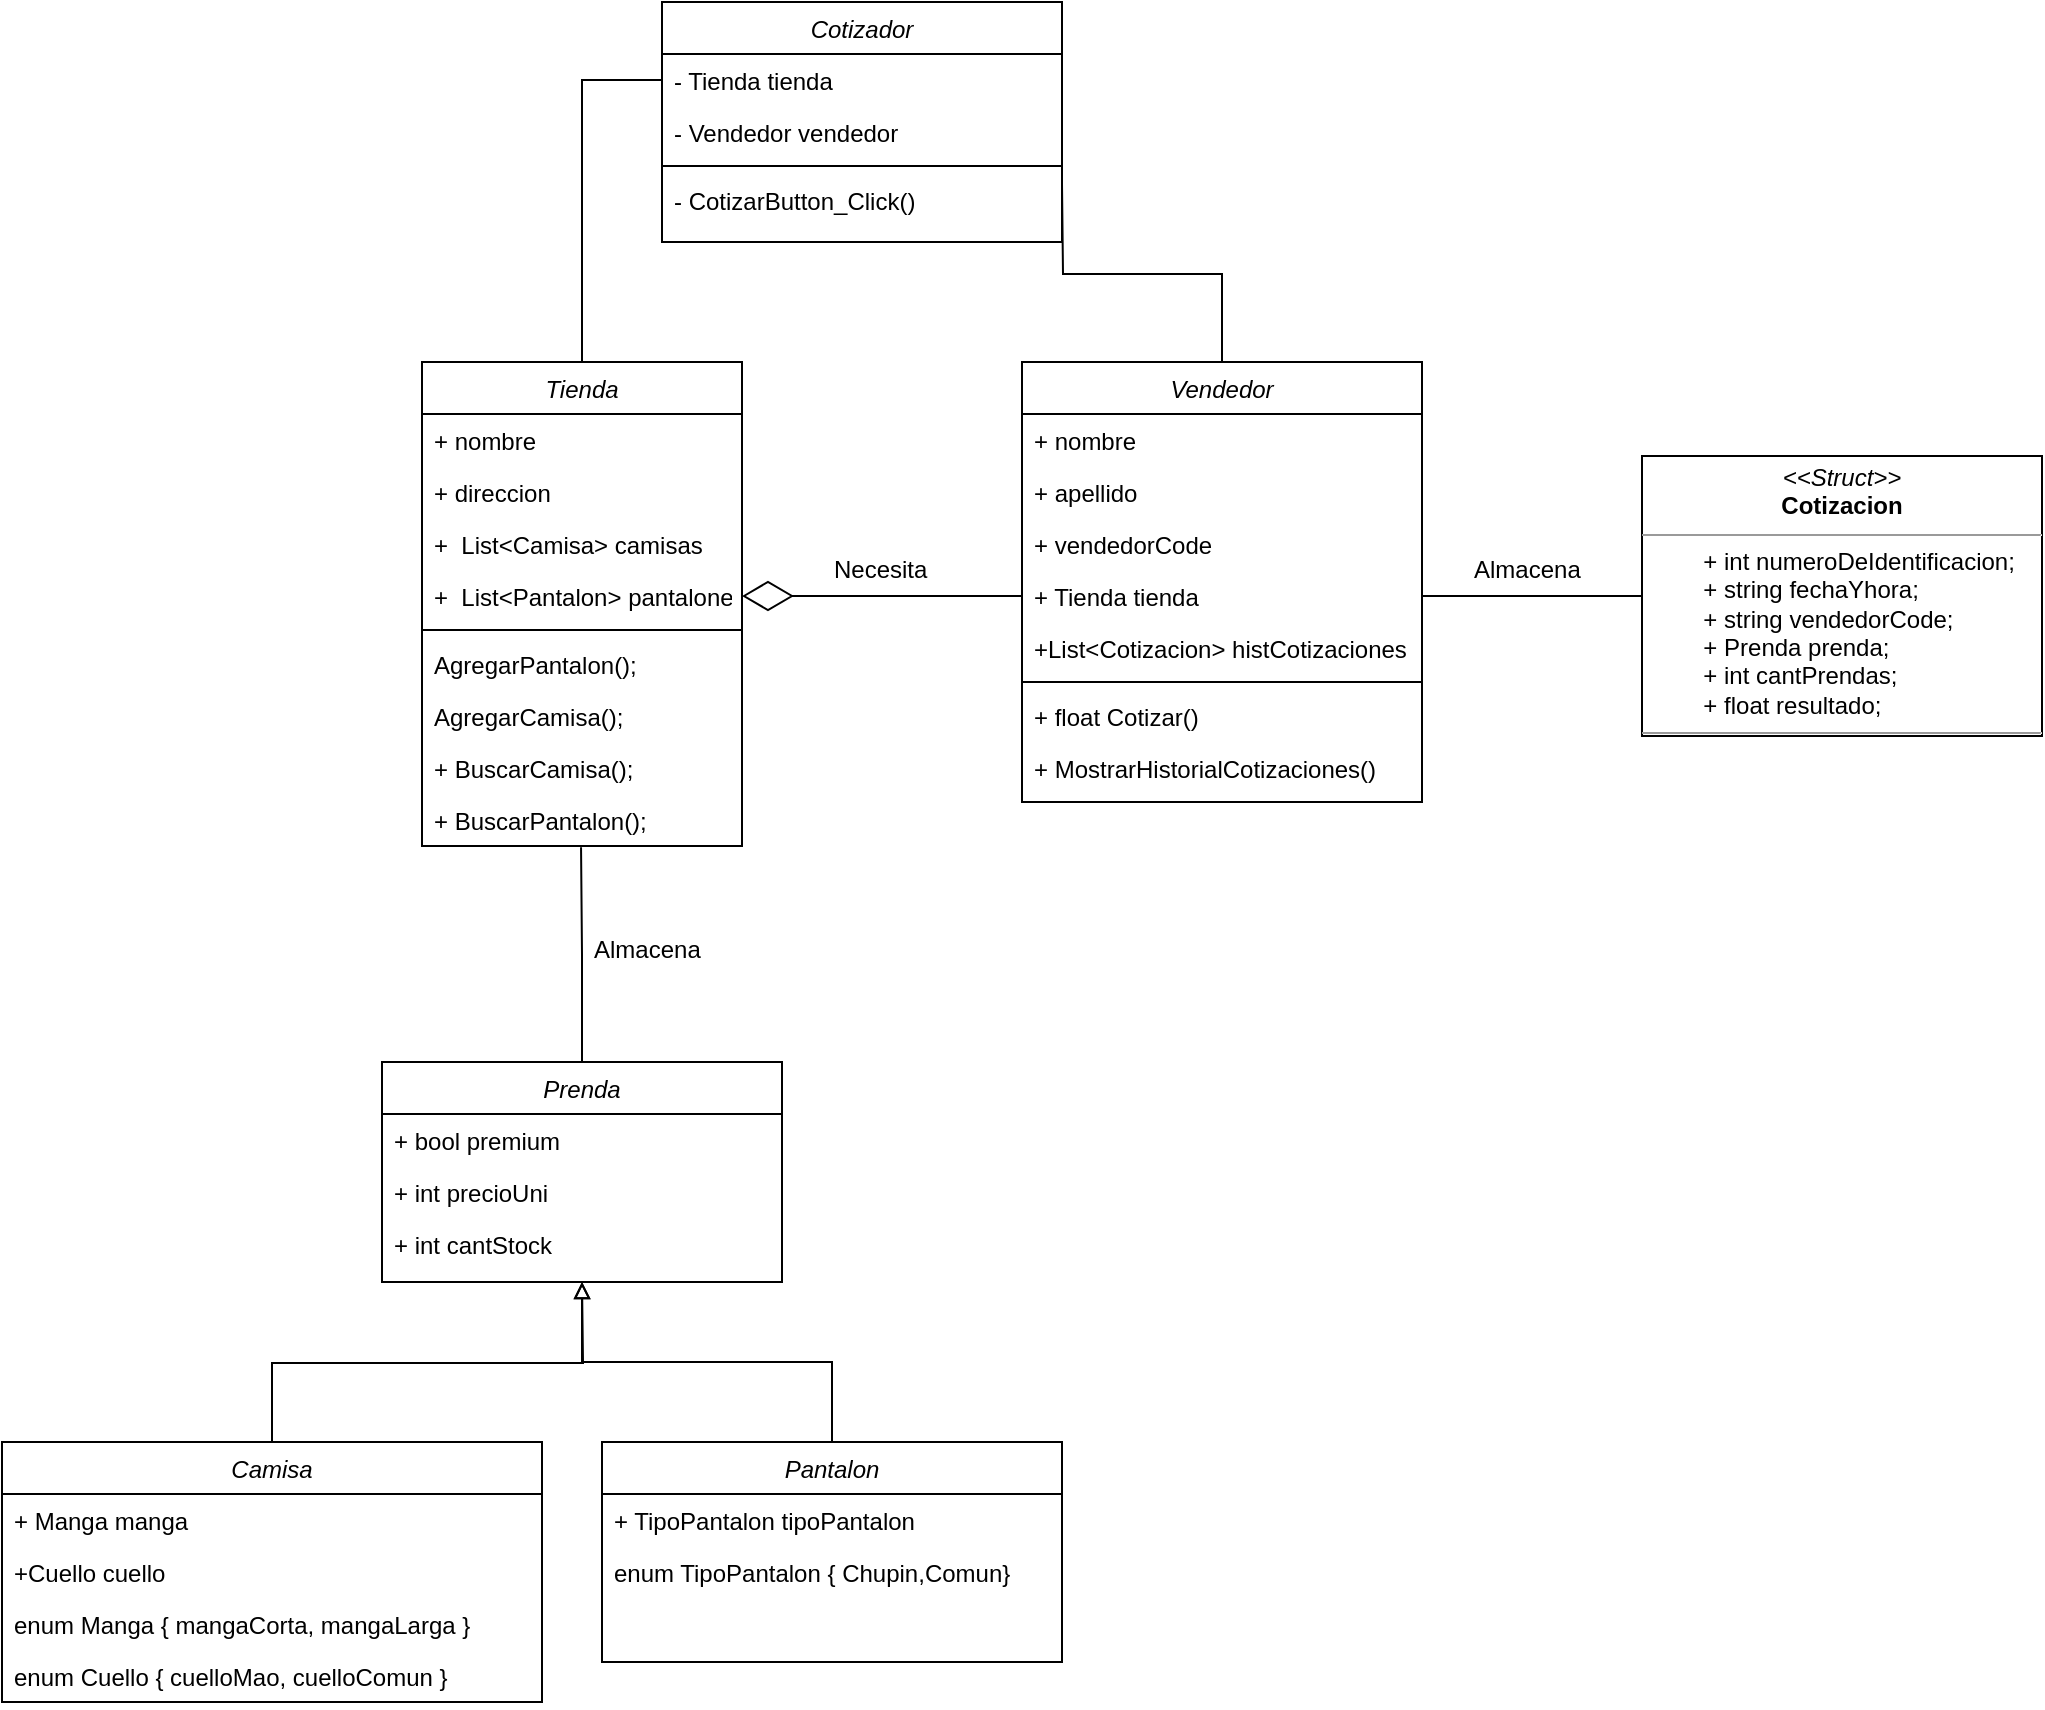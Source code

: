 <mxfile version="20.8.5" type="device"><diagram id="C5RBs43oDa-KdzZeNtuy" name="Page-1"><mxGraphModel dx="2626" dy="1011" grid="1" gridSize="10" guides="1" tooltips="1" connect="1" arrows="1" fold="1" page="1" pageScale="1" pageWidth="827" pageHeight="1169" math="0" shadow="0"><root><mxCell id="WIyWlLk6GJQsqaUBKTNV-0"/><mxCell id="WIyWlLk6GJQsqaUBKTNV-1" parent="WIyWlLk6GJQsqaUBKTNV-0"/><mxCell id="DUalq3_HGIYxqE2I8U9V-75" style="edgeStyle=orthogonalEdgeStyle;rounded=0;orthogonalLoop=1;jettySize=auto;html=1;exitX=0.5;exitY=0;exitDx=0;exitDy=0;entryX=0;entryY=0.5;entryDx=0;entryDy=0;startArrow=none;startFill=0;endArrow=none;endFill=0;endSize=23;" parent="WIyWlLk6GJQsqaUBKTNV-1" source="zkfFHV4jXpPFQw0GAbJ--0" target="DUalq3_HGIYxqE2I8U9V-63" edge="1"><mxGeometry relative="1" as="geometry"/></mxCell><mxCell id="zkfFHV4jXpPFQw0GAbJ--0" value="Tienda" style="swimlane;fontStyle=2;align=center;verticalAlign=top;childLayout=stackLayout;horizontal=1;startSize=26;horizontalStack=0;resizeParent=1;resizeLast=0;collapsible=1;marginBottom=0;rounded=0;shadow=0;strokeWidth=1;" parent="WIyWlLk6GJQsqaUBKTNV-1" vertex="1"><mxGeometry x="40" y="390" width="160" height="242" as="geometry"><mxRectangle x="230" y="140" width="160" height="26" as="alternateBounds"/></mxGeometry></mxCell><mxCell id="zkfFHV4jXpPFQw0GAbJ--1" value="+ nombre" style="text;align=left;verticalAlign=top;spacingLeft=4;spacingRight=4;overflow=hidden;rotatable=0;points=[[0,0.5],[1,0.5]];portConstraint=eastwest;" parent="zkfFHV4jXpPFQw0GAbJ--0" vertex="1"><mxGeometry y="26" width="160" height="26" as="geometry"/></mxCell><mxCell id="zkfFHV4jXpPFQw0GAbJ--2" value="+ direccion" style="text;align=left;verticalAlign=top;spacingLeft=4;spacingRight=4;overflow=hidden;rotatable=0;points=[[0,0.5],[1,0.5]];portConstraint=eastwest;rounded=0;shadow=0;html=0;" parent="zkfFHV4jXpPFQw0GAbJ--0" vertex="1"><mxGeometry y="52" width="160" height="26" as="geometry"/></mxCell><mxCell id="zkfFHV4jXpPFQw0GAbJ--3" value="+  List&lt;Camisa&gt; camisas" style="text;align=left;verticalAlign=top;spacingLeft=4;spacingRight=4;overflow=hidden;rotatable=0;points=[[0,0.5],[1,0.5]];portConstraint=eastwest;rounded=0;shadow=0;html=0;" parent="zkfFHV4jXpPFQw0GAbJ--0" vertex="1"><mxGeometry y="78" width="160" height="26" as="geometry"/></mxCell><mxCell id="DUalq3_HGIYxqE2I8U9V-0" value="+  List&lt;Pantalon&gt; pantalones" style="text;align=left;verticalAlign=top;spacingLeft=4;spacingRight=4;overflow=hidden;rotatable=0;points=[[0,0.5],[1,0.5]];portConstraint=eastwest;rounded=0;shadow=0;html=0;" parent="zkfFHV4jXpPFQw0GAbJ--0" vertex="1"><mxGeometry y="104" width="160" height="26" as="geometry"/></mxCell><mxCell id="zkfFHV4jXpPFQw0GAbJ--4" value="" style="line;html=1;strokeWidth=1;align=left;verticalAlign=middle;spacingTop=-1;spacingLeft=3;spacingRight=3;rotatable=0;labelPosition=right;points=[];portConstraint=eastwest;" parent="zkfFHV4jXpPFQw0GAbJ--0" vertex="1"><mxGeometry y="130" width="160" height="8" as="geometry"/></mxCell><mxCell id="zkfFHV4jXpPFQw0GAbJ--5" value="AgregarPantalon();" style="text;align=left;verticalAlign=top;spacingLeft=4;spacingRight=4;overflow=hidden;rotatable=0;points=[[0,0.5],[1,0.5]];portConstraint=eastwest;" parent="zkfFHV4jXpPFQw0GAbJ--0" vertex="1"><mxGeometry y="138" width="160" height="26" as="geometry"/></mxCell><mxCell id="DUalq3_HGIYxqE2I8U9V-2" value="AgregarCamisa();" style="text;align=left;verticalAlign=top;spacingLeft=4;spacingRight=4;overflow=hidden;rotatable=0;points=[[0,0.5],[1,0.5]];portConstraint=eastwest;" parent="zkfFHV4jXpPFQw0GAbJ--0" vertex="1"><mxGeometry y="164" width="160" height="26" as="geometry"/></mxCell><mxCell id="DUalq3_HGIYxqE2I8U9V-3" value="+ BuscarCamisa();" style="text;align=left;verticalAlign=top;spacingLeft=4;spacingRight=4;overflow=hidden;rotatable=0;points=[[0,0.5],[1,0.5]];portConstraint=eastwest;" parent="zkfFHV4jXpPFQw0GAbJ--0" vertex="1"><mxGeometry y="190" width="160" height="26" as="geometry"/></mxCell><mxCell id="DUalq3_HGIYxqE2I8U9V-4" value="+ BuscarPantalon();" style="text;align=left;verticalAlign=top;spacingLeft=4;spacingRight=4;overflow=hidden;rotatable=0;points=[[0,0.5],[1,0.5]];portConstraint=eastwest;" parent="zkfFHV4jXpPFQw0GAbJ--0" vertex="1"><mxGeometry y="216" width="160" height="26" as="geometry"/></mxCell><mxCell id="DUalq3_HGIYxqE2I8U9V-76" style="edgeStyle=orthogonalEdgeStyle;rounded=0;orthogonalLoop=1;jettySize=auto;html=1;exitX=0.5;exitY=0;exitDx=0;exitDy=0;entryX=1;entryY=0.5;entryDx=0;entryDy=0;startArrow=none;startFill=0;endArrow=none;endFill=0;endSize=23;" parent="WIyWlLk6GJQsqaUBKTNV-1" source="DUalq3_HGIYxqE2I8U9V-5" edge="1"><mxGeometry relative="1" as="geometry"><mxPoint x="360" y="301" as="targetPoint"/></mxGeometry></mxCell><mxCell id="DUalq3_HGIYxqE2I8U9V-5" value="Vendedor" style="swimlane;fontStyle=2;align=center;verticalAlign=top;childLayout=stackLayout;horizontal=1;startSize=26;horizontalStack=0;resizeParent=1;resizeLast=0;collapsible=1;marginBottom=0;rounded=0;shadow=0;strokeWidth=1;" parent="WIyWlLk6GJQsqaUBKTNV-1" vertex="1"><mxGeometry x="340" y="390" width="200" height="220" as="geometry"><mxRectangle x="230" y="140" width="160" height="26" as="alternateBounds"/></mxGeometry></mxCell><mxCell id="DUalq3_HGIYxqE2I8U9V-6" value="+ nombre" style="text;align=left;verticalAlign=top;spacingLeft=4;spacingRight=4;overflow=hidden;rotatable=0;points=[[0,0.5],[1,0.5]];portConstraint=eastwest;" parent="DUalq3_HGIYxqE2I8U9V-5" vertex="1"><mxGeometry y="26" width="200" height="26" as="geometry"/></mxCell><mxCell id="DUalq3_HGIYxqE2I8U9V-7" value="+ apellido" style="text;align=left;verticalAlign=top;spacingLeft=4;spacingRight=4;overflow=hidden;rotatable=0;points=[[0,0.5],[1,0.5]];portConstraint=eastwest;rounded=0;shadow=0;html=0;" parent="DUalq3_HGIYxqE2I8U9V-5" vertex="1"><mxGeometry y="52" width="200" height="26" as="geometry"/></mxCell><mxCell id="DUalq3_HGIYxqE2I8U9V-8" value="+ vendedorCode" style="text;align=left;verticalAlign=top;spacingLeft=4;spacingRight=4;overflow=hidden;rotatable=0;points=[[0,0.5],[1,0.5]];portConstraint=eastwest;rounded=0;shadow=0;html=0;" parent="DUalq3_HGIYxqE2I8U9V-5" vertex="1"><mxGeometry y="78" width="200" height="26" as="geometry"/></mxCell><mxCell id="DUalq3_HGIYxqE2I8U9V-9" value="+ Tienda tienda" style="text;align=left;verticalAlign=top;spacingLeft=4;spacingRight=4;overflow=hidden;rotatable=0;points=[[0,0.5],[1,0.5]];portConstraint=eastwest;rounded=0;shadow=0;html=0;" parent="DUalq3_HGIYxqE2I8U9V-5" vertex="1"><mxGeometry y="104" width="200" height="26" as="geometry"/></mxCell><mxCell id="DUalq3_HGIYxqE2I8U9V-15" value="+List&lt;Cotizacion&gt; histCotizaciones" style="text;align=left;verticalAlign=top;spacingLeft=4;spacingRight=4;overflow=hidden;rotatable=0;points=[[0,0.5],[1,0.5]];portConstraint=eastwest;rounded=0;shadow=0;html=0;" parent="DUalq3_HGIYxqE2I8U9V-5" vertex="1"><mxGeometry y="130" width="200" height="26" as="geometry"/></mxCell><mxCell id="DUalq3_HGIYxqE2I8U9V-10" value="" style="line;html=1;strokeWidth=1;align=left;verticalAlign=middle;spacingTop=-1;spacingLeft=3;spacingRight=3;rotatable=0;labelPosition=right;points=[];portConstraint=eastwest;" parent="DUalq3_HGIYxqE2I8U9V-5" vertex="1"><mxGeometry y="156" width="200" height="8" as="geometry"/></mxCell><mxCell id="DUalq3_HGIYxqE2I8U9V-11" value="+ float Cotizar()" style="text;align=left;verticalAlign=top;spacingLeft=4;spacingRight=4;overflow=hidden;rotatable=0;points=[[0,0.5],[1,0.5]];portConstraint=eastwest;" parent="DUalq3_HGIYxqE2I8U9V-5" vertex="1"><mxGeometry y="164" width="200" height="26" as="geometry"/></mxCell><mxCell id="DUalq3_HGIYxqE2I8U9V-12" value="+ MostrarHistorialCotizaciones()" style="text;align=left;verticalAlign=top;spacingLeft=4;spacingRight=4;overflow=hidden;rotatable=0;points=[[0,0.5],[1,0.5]];portConstraint=eastwest;" parent="DUalq3_HGIYxqE2I8U9V-5" vertex="1"><mxGeometry y="190" width="200" height="26" as="geometry"/></mxCell><mxCell id="DUalq3_HGIYxqE2I8U9V-32" value="&lt;p style=&quot;margin:0px;margin-top:4px;text-align:center;&quot;&gt;&lt;i&gt;&amp;lt;&amp;lt;Struct&amp;gt;&amp;gt;&lt;/i&gt;&lt;br&gt;&lt;b&gt;Cotizacion&lt;/b&gt;&lt;/p&gt;&lt;hr size=&quot;1&quot;&gt;&lt;p style=&quot;margin:0px;margin-left:4px;&quot;&gt;&amp;nbsp;&lt;span style=&quot;white-space: pre;&quot;&gt;&#9;&lt;/span&gt;+ int numeroDeIdentificacion;&lt;/p&gt;&lt;p style=&quot;margin:0px;margin-left:4px;&quot;&gt;&amp;nbsp; &amp;nbsp; &amp;nbsp; &amp;nbsp; + string fechaYhora;&lt;/p&gt;&lt;p style=&quot;margin:0px;margin-left:4px;&quot;&gt;&amp;nbsp; &amp;nbsp; &amp;nbsp; &amp;nbsp; + string vendedorCode;&lt;/p&gt;&lt;p style=&quot;margin:0px;margin-left:4px;&quot;&gt;&amp;nbsp; &amp;nbsp; &amp;nbsp; &amp;nbsp; + Prenda prenda;&lt;/p&gt;&lt;p style=&quot;margin:0px;margin-left:4px;&quot;&gt;&amp;nbsp; &amp;nbsp; &amp;nbsp; &amp;nbsp; + int cantPrendas;&lt;/p&gt;&lt;p style=&quot;margin:0px;margin-left:4px;&quot;&gt;&amp;nbsp; &amp;nbsp; &amp;nbsp; &amp;nbsp; + float resultado;&lt;/p&gt;&lt;hr size=&quot;1&quot;&gt;&lt;p style=&quot;margin:0px;margin-left:4px;&quot;&gt;&lt;br&gt;&lt;/p&gt;" style="verticalAlign=top;align=left;overflow=fill;fontSize=12;fontFamily=Helvetica;html=1;" parent="WIyWlLk6GJQsqaUBKTNV-1" vertex="1"><mxGeometry x="650" y="437" width="200" height="140" as="geometry"/></mxCell><mxCell id="DUalq3_HGIYxqE2I8U9V-56" style="edgeStyle=orthogonalEdgeStyle;rounded=0;orthogonalLoop=1;jettySize=auto;html=1;exitX=0.5;exitY=0;exitDx=0;exitDy=0;entryX=0.497;entryY=1.022;entryDx=0;entryDy=0;entryPerimeter=0;endArrow=none;endFill=0;" parent="WIyWlLk6GJQsqaUBKTNV-1" source="DUalq3_HGIYxqE2I8U9V-33" target="DUalq3_HGIYxqE2I8U9V-4" edge="1"><mxGeometry relative="1" as="geometry"/></mxCell><mxCell id="DUalq3_HGIYxqE2I8U9V-33" value="Prenda" style="swimlane;fontStyle=2;align=center;verticalAlign=top;childLayout=stackLayout;horizontal=1;startSize=26;horizontalStack=0;resizeParent=1;resizeLast=0;collapsible=1;marginBottom=0;rounded=0;shadow=0;strokeWidth=1;" parent="WIyWlLk6GJQsqaUBKTNV-1" vertex="1"><mxGeometry x="20" y="740" width="200" height="110" as="geometry"><mxRectangle x="230" y="140" width="160" height="26" as="alternateBounds"/></mxGeometry></mxCell><mxCell id="DUalq3_HGIYxqE2I8U9V-34" value="+ bool premium" style="text;align=left;verticalAlign=top;spacingLeft=4;spacingRight=4;overflow=hidden;rotatable=0;points=[[0,0.5],[1,0.5]];portConstraint=eastwest;" parent="DUalq3_HGIYxqE2I8U9V-33" vertex="1"><mxGeometry y="26" width="200" height="26" as="geometry"/></mxCell><mxCell id="DUalq3_HGIYxqE2I8U9V-35" value="+ int precioUni" style="text;align=left;verticalAlign=top;spacingLeft=4;spacingRight=4;overflow=hidden;rotatable=0;points=[[0,0.5],[1,0.5]];portConstraint=eastwest;rounded=0;shadow=0;html=0;" parent="DUalq3_HGIYxqE2I8U9V-33" vertex="1"><mxGeometry y="52" width="200" height="26" as="geometry"/></mxCell><mxCell id="DUalq3_HGIYxqE2I8U9V-36" value="+ int cantStock" style="text;align=left;verticalAlign=top;spacingLeft=4;spacingRight=4;overflow=hidden;rotatable=0;points=[[0,0.5],[1,0.5]];portConstraint=eastwest;rounded=0;shadow=0;html=0;" parent="DUalq3_HGIYxqE2I8U9V-33" vertex="1"><mxGeometry y="78" width="200" height="26" as="geometry"/></mxCell><mxCell id="DUalq3_HGIYxqE2I8U9V-52" style="edgeStyle=orthogonalEdgeStyle;rounded=0;orthogonalLoop=1;jettySize=auto;html=1;exitX=0.5;exitY=0;exitDx=0;exitDy=0;endArrow=block;endFill=0;" parent="WIyWlLk6GJQsqaUBKTNV-1" source="DUalq3_HGIYxqE2I8U9V-42" edge="1"><mxGeometry relative="1" as="geometry"><mxPoint x="120" y="850" as="targetPoint"/></mxGeometry></mxCell><mxCell id="DUalq3_HGIYxqE2I8U9V-42" value="Camisa" style="swimlane;fontStyle=2;align=center;verticalAlign=top;childLayout=stackLayout;horizontal=1;startSize=26;horizontalStack=0;resizeParent=1;resizeLast=0;collapsible=1;marginBottom=0;rounded=0;shadow=0;strokeWidth=1;" parent="WIyWlLk6GJQsqaUBKTNV-1" vertex="1"><mxGeometry x="-170" y="930" width="270" height="130" as="geometry"><mxRectangle x="230" y="140" width="160" height="26" as="alternateBounds"/></mxGeometry></mxCell><mxCell id="DUalq3_HGIYxqE2I8U9V-43" value="+ Manga manga" style="text;align=left;verticalAlign=top;spacingLeft=4;spacingRight=4;overflow=hidden;rotatable=0;points=[[0,0.5],[1,0.5]];portConstraint=eastwest;" parent="DUalq3_HGIYxqE2I8U9V-42" vertex="1"><mxGeometry y="26" width="270" height="26" as="geometry"/></mxCell><mxCell id="DUalq3_HGIYxqE2I8U9V-44" value="+Cuello cuello" style="text;align=left;verticalAlign=top;spacingLeft=4;spacingRight=4;overflow=hidden;rotatable=0;points=[[0,0.5],[1,0.5]];portConstraint=eastwest;rounded=0;shadow=0;html=0;" parent="DUalq3_HGIYxqE2I8U9V-42" vertex="1"><mxGeometry y="52" width="270" height="26" as="geometry"/></mxCell><mxCell id="DUalq3_HGIYxqE2I8U9V-45" value="enum Manga { mangaCorta, mangaLarga }" style="text;align=left;verticalAlign=top;spacingLeft=4;spacingRight=4;overflow=hidden;rotatable=0;points=[[0,0.5],[1,0.5]];portConstraint=eastwest;rounded=0;shadow=0;html=0;" parent="DUalq3_HGIYxqE2I8U9V-42" vertex="1"><mxGeometry y="78" width="270" height="26" as="geometry"/></mxCell><mxCell id="DUalq3_HGIYxqE2I8U9V-50" value="enum Cuello { cuelloMao, cuelloComun }" style="text;align=left;verticalAlign=top;spacingLeft=4;spacingRight=4;overflow=hidden;rotatable=0;points=[[0,0.5],[1,0.5]];portConstraint=eastwest;rounded=0;shadow=0;html=0;" parent="DUalq3_HGIYxqE2I8U9V-42" vertex="1"><mxGeometry y="104" width="270" height="26" as="geometry"/></mxCell><mxCell id="DUalq3_HGIYxqE2I8U9V-51" style="edgeStyle=orthogonalEdgeStyle;rounded=0;orthogonalLoop=1;jettySize=auto;html=1;exitX=0.5;exitY=0;exitDx=0;exitDy=0;entryX=0.5;entryY=1;entryDx=0;entryDy=0;endArrow=block;endFill=0;" parent="WIyWlLk6GJQsqaUBKTNV-1" source="DUalq3_HGIYxqE2I8U9V-46" target="DUalq3_HGIYxqE2I8U9V-33" edge="1"><mxGeometry relative="1" as="geometry"/></mxCell><mxCell id="DUalq3_HGIYxqE2I8U9V-46" value="Pantalon" style="swimlane;fontStyle=2;align=center;verticalAlign=top;childLayout=stackLayout;horizontal=1;startSize=26;horizontalStack=0;resizeParent=1;resizeLast=0;collapsible=1;marginBottom=0;rounded=0;shadow=0;strokeWidth=1;" parent="WIyWlLk6GJQsqaUBKTNV-1" vertex="1"><mxGeometry x="130" y="930" width="230" height="110" as="geometry"><mxRectangle x="230" y="140" width="160" height="26" as="alternateBounds"/></mxGeometry></mxCell><mxCell id="DUalq3_HGIYxqE2I8U9V-47" value="+ TipoPantalon tipoPantalon" style="text;align=left;verticalAlign=top;spacingLeft=4;spacingRight=4;overflow=hidden;rotatable=0;points=[[0,0.5],[1,0.5]];portConstraint=eastwest;" parent="DUalq3_HGIYxqE2I8U9V-46" vertex="1"><mxGeometry y="26" width="230" height="26" as="geometry"/></mxCell><mxCell id="DUalq3_HGIYxqE2I8U9V-48" value="enum TipoPantalon { Chupin,Comun}" style="text;align=left;verticalAlign=top;spacingLeft=4;spacingRight=4;overflow=hidden;rotatable=0;points=[[0,0.5],[1,0.5]];portConstraint=eastwest;rounded=0;shadow=0;html=0;" parent="DUalq3_HGIYxqE2I8U9V-46" vertex="1"><mxGeometry y="52" width="230" height="26" as="geometry"/></mxCell><mxCell id="DUalq3_HGIYxqE2I8U9V-54" style="edgeStyle=orthogonalEdgeStyle;rounded=0;orthogonalLoop=1;jettySize=auto;html=1;exitX=1;exitY=0.5;exitDx=0;exitDy=0;entryX=0;entryY=0.5;entryDx=0;entryDy=0;endArrow=none;endFill=0;" parent="WIyWlLk6GJQsqaUBKTNV-1" source="DUalq3_HGIYxqE2I8U9V-9" target="DUalq3_HGIYxqE2I8U9V-32" edge="1"><mxGeometry relative="1" as="geometry"/></mxCell><mxCell id="DUalq3_HGIYxqE2I8U9V-58" style="edgeStyle=orthogonalEdgeStyle;rounded=0;orthogonalLoop=1;jettySize=auto;html=1;exitX=0;exitY=0.5;exitDx=0;exitDy=0;entryX=1;entryY=0.5;entryDx=0;entryDy=0;startArrow=none;startFill=0;endArrow=diamondThin;endFill=0;endSize=23;" parent="WIyWlLk6GJQsqaUBKTNV-1" source="DUalq3_HGIYxqE2I8U9V-9" target="DUalq3_HGIYxqE2I8U9V-0" edge="1"><mxGeometry relative="1" as="geometry"/></mxCell><mxCell id="DUalq3_HGIYxqE2I8U9V-59" value="Necesita" style="text;strokeColor=none;fillColor=none;align=left;verticalAlign=top;spacingLeft=4;spacingRight=4;overflow=hidden;rotatable=0;points=[[0,0.5],[1,0.5]];portConstraint=eastwest;" parent="WIyWlLk6GJQsqaUBKTNV-1" vertex="1"><mxGeometry x="240" y="480" width="100" height="26" as="geometry"/></mxCell><mxCell id="DUalq3_HGIYxqE2I8U9V-60" value="Almacena" style="text;strokeColor=none;fillColor=none;align=left;verticalAlign=top;spacingLeft=4;spacingRight=4;overflow=hidden;rotatable=0;points=[[0,0.5],[1,0.5]];portConstraint=eastwest;" parent="WIyWlLk6GJQsqaUBKTNV-1" vertex="1"><mxGeometry x="560" y="480" width="70" height="26" as="geometry"/></mxCell><mxCell id="DUalq3_HGIYxqE2I8U9V-61" value="Almacena" style="text;strokeColor=none;fillColor=none;align=left;verticalAlign=top;spacingLeft=4;spacingRight=4;overflow=hidden;rotatable=0;points=[[0,0.5],[1,0.5]];portConstraint=eastwest;" parent="WIyWlLk6GJQsqaUBKTNV-1" vertex="1"><mxGeometry x="120" y="670" width="70" height="26" as="geometry"/></mxCell><mxCell id="DUalq3_HGIYxqE2I8U9V-62" value="Cotizador" style="swimlane;fontStyle=2;align=center;verticalAlign=top;childLayout=stackLayout;horizontal=1;startSize=26;horizontalStack=0;resizeParent=1;resizeLast=0;collapsible=1;marginBottom=0;rounded=0;shadow=0;strokeWidth=1;" parent="WIyWlLk6GJQsqaUBKTNV-1" vertex="1"><mxGeometry x="160" y="210" width="200" height="120" as="geometry"><mxRectangle x="230" y="140" width="160" height="26" as="alternateBounds"/></mxGeometry></mxCell><mxCell id="DUalq3_HGIYxqE2I8U9V-63" value="- Tienda tienda" style="text;align=left;verticalAlign=top;spacingLeft=4;spacingRight=4;overflow=hidden;rotatable=0;points=[[0,0.5],[1,0.5]];portConstraint=eastwest;" parent="DUalq3_HGIYxqE2I8U9V-62" vertex="1"><mxGeometry y="26" width="200" height="26" as="geometry"/></mxCell><mxCell id="WLwPvG0GnbXaPE49-mUk-0" value="- Vendedor vendedor" style="text;align=left;verticalAlign=top;spacingLeft=4;spacingRight=4;overflow=hidden;rotatable=0;points=[[0,0.5],[1,0.5]];portConstraint=eastwest;rounded=0;shadow=0;html=0;" vertex="1" parent="DUalq3_HGIYxqE2I8U9V-62"><mxGeometry y="52" width="200" height="26" as="geometry"/></mxCell><mxCell id="DUalq3_HGIYxqE2I8U9V-68" value="" style="line;html=1;strokeWidth=1;align=left;verticalAlign=middle;spacingTop=-1;spacingLeft=3;spacingRight=3;rotatable=0;labelPosition=right;points=[];portConstraint=eastwest;" parent="DUalq3_HGIYxqE2I8U9V-62" vertex="1"><mxGeometry y="78" width="200" height="8" as="geometry"/></mxCell><mxCell id="DUalq3_HGIYxqE2I8U9V-69" value="- CotizarButton_Click()" style="text;align=left;verticalAlign=top;spacingLeft=4;spacingRight=4;overflow=hidden;rotatable=0;points=[[0,0.5],[1,0.5]];portConstraint=eastwest;" parent="DUalq3_HGIYxqE2I8U9V-62" vertex="1"><mxGeometry y="86" width="200" height="26" as="geometry"/></mxCell></root></mxGraphModel></diagram></mxfile>